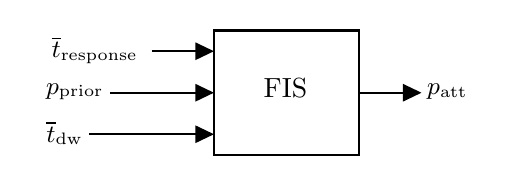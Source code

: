 

\tikzset{every picture/.style={line width=0.75pt}} %set default line width to 0.75pt        

\begin{tikzpicture}[x=0.75pt,y=0.75pt,yscale=-1,xscale=1]
%uncomment if require: \path (0,82); %set diagram left start at 0, and has height of 82

%Shape: Rectangle [id:dp9395411640711151] 
\draw   (95,10) -- (165,10) -- (165,70) -- (95,70) -- cycle ;

%Straight Lines [id:da05673561626313495] 
\draw    (65,20) -- (92,20) ;
\draw [shift={(95,20)}, rotate = 180] [fill={rgb, 255:red, 0; green, 0; blue, 0 }  ][line width=0.08]  [draw opacity=0] (8.93,-4.29) -- (0,0) -- (8.93,4.29) -- cycle    ;
%Straight Lines [id:da5562180334689544] 
\draw    (45,40) -- (92,40) ;
\draw [shift={(95,40)}, rotate = 180] [fill={rgb, 255:red, 0; green, 0; blue, 0 }  ][line width=0.08]  [draw opacity=0] (8.93,-4.29) -- (0,0) -- (8.93,4.29) -- cycle    ;
%Straight Lines [id:da729072955565595] 
\draw    (35,60) -- (92,60) ;
\draw [shift={(95,60)}, rotate = 180] [fill={rgb, 255:red, 0; green, 0; blue, 0 }  ][line width=0.08]  [draw opacity=0] (8.93,-4.29) -- (0,0) -- (8.93,4.29) -- cycle    ;
%Straight Lines [id:da11576940556507842] 
\draw    (165,40) -- (192,40) ;
\draw [shift={(195,40)}, rotate = 180] [fill={rgb, 255:red, 0; green, 0; blue, 0 }  ][line width=0.08]  [draw opacity=0] (8.93,-4.29) -- (0,0) -- (8.93,4.29) -- cycle    ;

% Text Node
\draw (117.5,31.5) node [anchor=north west][inner sep=0.75pt]   [align=left] {FIS};
% Text Node
\draw (23,59.5) node  [font=\small]  {$\overline{t}_{\text{dw}}$};
% Text Node
\draw (28,39.5) node  [font=\small]  {$p_{\text{prior}}$};
% Text Node
\draw (37.5,19.5) node  [font=\small]  {$\overline{t}_{\text{response}}$};
% Text Node
\draw (207.5,39.5) node  [font=\small]  {$p_{\text{att}}$};


\end{tikzpicture}
